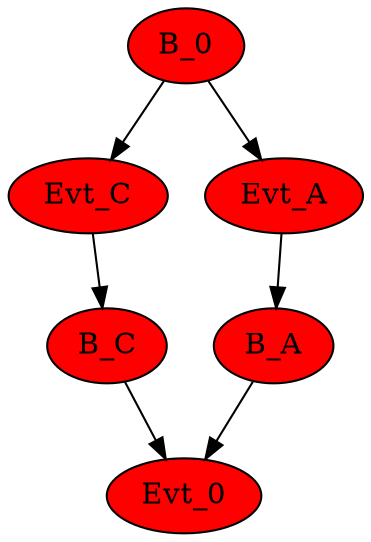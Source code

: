digraph g {
name="helloadv";

graph []
edge  [type="defdst"]



subgraph cpu0 {
  node  [cpu="1", style="filled", fillcolor="red", color="black"];




  Evt_C  [type="tmsg",   toffs=          0,   fid=0, gid=5, evtno=205, sid=2, bpid=8, par="0x123", shape="oval"];
  B_C     [type="block",  tperiod=1000000000];

  Evt_C -> B_C;
 
  B_C -> Evt_0;
  B_0 -> Evt_C [type="altdst"];

   Evt_A   [type="tmsg",   toffs=          0,   fid=0, gid=5, evtno=205, sid=2, bpid=8, par="0x123"];
  B_A     [type="block",  tperiod=1000000000];

  Evt_A -> B_A -> Evt_0;
  B_0 -> Evt_A [type="altdst"];
  
}


}

